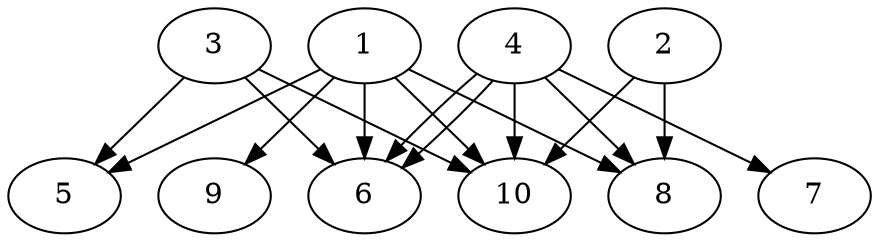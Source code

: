 // DAG automatically generated by daggen at Thu Oct  3 13:58:04 2019
// ./daggen --dot -n 10 --ccr 0.3 --fat 0.7 --regular 0.7 --density 0.9 --mindata 5242880 --maxdata 52428800 
digraph G {
  1 [size="134993920", alpha="0.03", expect_size="40498176"] 
  1 -> 5 [size ="40498176"]
  1 -> 6 [size ="40498176"]
  1 -> 8 [size ="40498176"]
  1 -> 9 [size ="40498176"]
  1 -> 10 [size ="40498176"]
  2 [size="62672213", alpha="0.19", expect_size="18801664"] 
  2 -> 8 [size ="18801664"]
  2 -> 10 [size ="18801664"]
  3 [size="34658987", alpha="0.01", expect_size="10397696"] 
  3 -> 5 [size ="10397696"]
  3 -> 6 [size ="10397696"]
  3 -> 10 [size ="10397696"]
  4 [size="74792960", alpha="0.02", expect_size="22437888"] 
  4 -> 6 [size ="22437888"]
  4 -> 6 [size ="22437888"]
  4 -> 7 [size ="22437888"]
  4 -> 8 [size ="22437888"]
  4 -> 10 [size ="22437888"]
  5 [size="87149227", alpha="0.07", expect_size="26144768"] 
  6 [size="168239787", alpha="0.20", expect_size="50471936"] 
  7 [size="67447467", alpha="0.11", expect_size="20234240"] 
  8 [size="170598400", alpha="0.09", expect_size="51179520"] 
  9 [size="64081920", alpha="0.02", expect_size="19224576"] 
  10 [size="89582933", alpha="0.08", expect_size="26874880"] 
}
